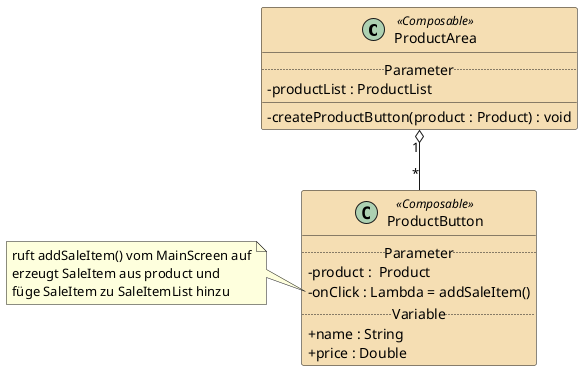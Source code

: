 @startuml (id=ProductArea) ProductArea

skinparam ClassAttributeIconSize 0
skinparam class {
    BackgroundColor<<Composable>> Wheat
}

class ProductArea <<Composable>>{   
    ..Parameter..
    - productList : ProductList
    __
    - createProductButton(product : Product) : void
}

class ProductButton <<Composable>>{    
    ..Parameter..
    - product :  Product
    - onClick : Lambda = addSaleItem()
    ..Variable..
    + name : String
    + price : Double
}

note left of ProductButton::onClick
    ruft addSaleItem() vom MainScreen auf
    erzeugt SaleItem aus product und
    füge SaleItem zu SaleItemList hinzu
end note

ProductArea "1" o-down- "*" ProductButton

@enduml